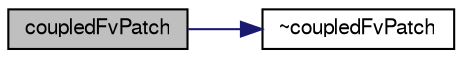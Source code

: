 digraph "coupledFvPatch"
{
  bgcolor="transparent";
  edge [fontname="FreeSans",fontsize="10",labelfontname="FreeSans",labelfontsize="10"];
  node [fontname="FreeSans",fontsize="10",shape=record];
  rankdir="LR";
  Node0 [label="coupledFvPatch",height=0.2,width=0.4,color="black", fillcolor="grey75", style="filled", fontcolor="black"];
  Node0 -> Node1 [color="midnightblue",fontsize="10",style="solid",fontname="FreeSans"];
  Node1 [label="~coupledFvPatch",height=0.2,width=0.4,color="black",URL="$a22794.html#ac60d9db8b75edd7d52993755dcadb754",tooltip="Destructor. "];
}
